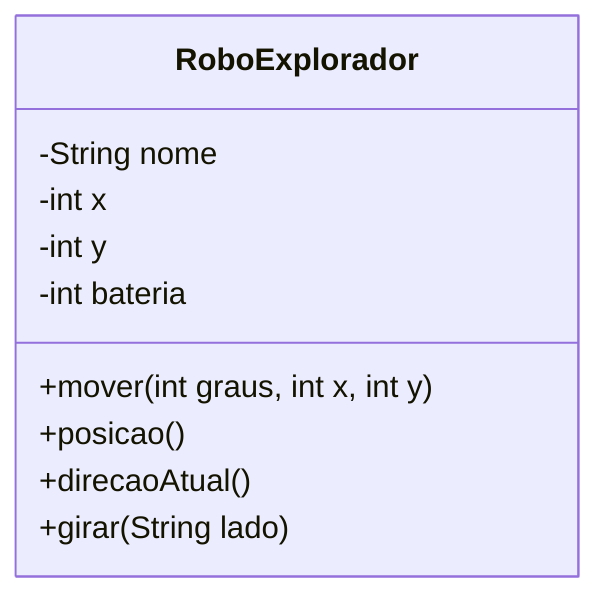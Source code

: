 classDiagram
    class RoboExplorador {
        -String nome
        -int x
        -int y
        -int bateria
        +mover(int graus, int x, int y)
        +posicao()
        +direcaoAtual()
        +girar(String lado)
    }